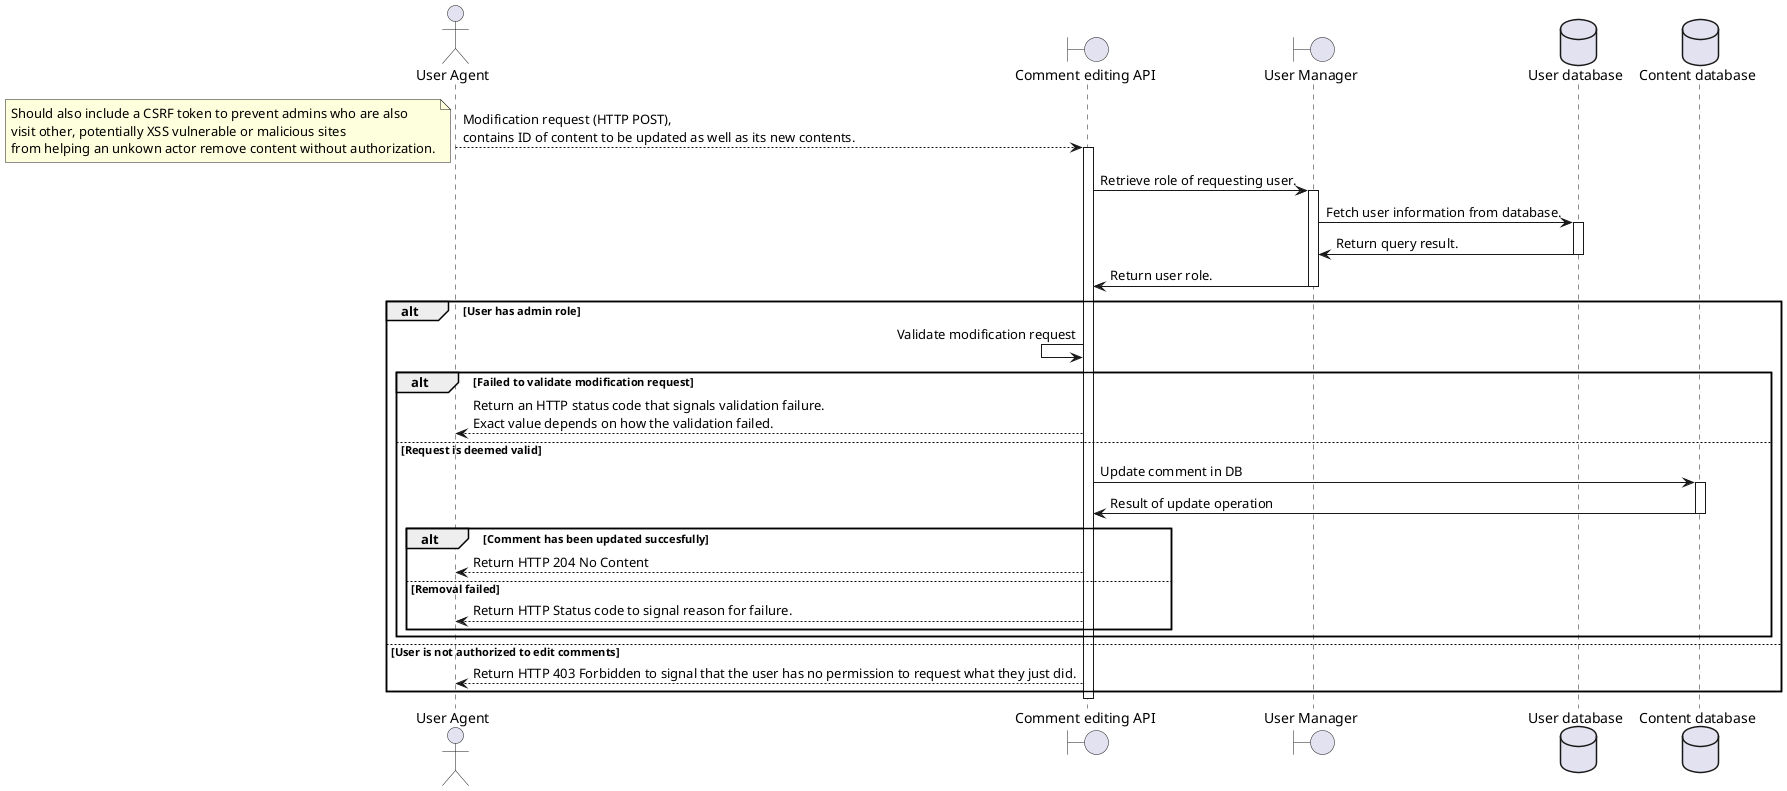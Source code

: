 @startuml

actor "User Agent" as user_agent
boundary "Comment editing API" as api_edit_comment
boundary "User Manager" as user_manager
database "User database" as db_user
database "Content database" as db_content

user_agent --> api_edit_comment : Modification request (HTTP POST),\ncontains ID of content to be updated as well as its new contents.
note top
    Should also include a CSRF token to prevent admins who are also
    visit other, potentially XSS vulnerable or malicious sites
    from helping an unkown actor remove content without authorization.
end note

activate api_edit_comment

api_edit_comment -> user_manager : Retrieve role of requesting user.
activate user_manager

user_manager -> db_user : Fetch user information from database.
activate db_user

user_manager <- db_user : Return query result.
deactivate db_user

api_edit_comment <- user_manager : Return user role.
deactivate user_manager

alt User has admin role
    api_edit_comment <- api_edit_comment : Validate modification request
    alt Failed to validate modification request
        user_agent <-- api_edit_comment: Return an HTTP status code that signals validation failure.\nExact value depends on how the validation failed.
    else Request is deemed valid
        api_edit_comment -> db_content : Update comment in DB
        activate db_content

        api_edit_comment <- db_content : Result of update operation
        deactivate db_content

        alt Comment has been updated succesfully
            user_agent <-- api_edit_comment: Return HTTP 204 No Content
        else Removal failed
            user_agent <-- api_edit_comment: Return HTTP Status code to signal reason for failure.
        end
    end
else User is not authorized to edit comments
    user_agent <-- api_edit_comment: Return HTTP 403 Forbidden to signal that the user has no permission to request what they just did.
end

deactivate api_edit_comment

@enduml
